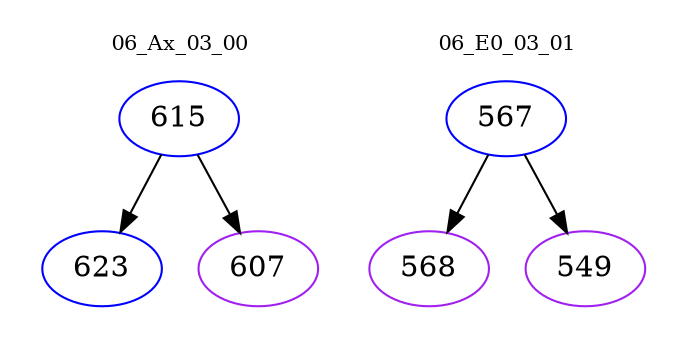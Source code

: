 digraph{
subgraph cluster_0 {
color = white
label = "06_Ax_03_00";
fontsize=10;
T0_615 [label="615", color="blue"]
T0_615 -> T0_623 [color="black"]
T0_623 [label="623", color="blue"]
T0_615 -> T0_607 [color="black"]
T0_607 [label="607", color="purple"]
}
subgraph cluster_1 {
color = white
label = "06_E0_03_01";
fontsize=10;
T1_567 [label="567", color="blue"]
T1_567 -> T1_568 [color="black"]
T1_568 [label="568", color="purple"]
T1_567 -> T1_549 [color="black"]
T1_549 [label="549", color="purple"]
}
}
